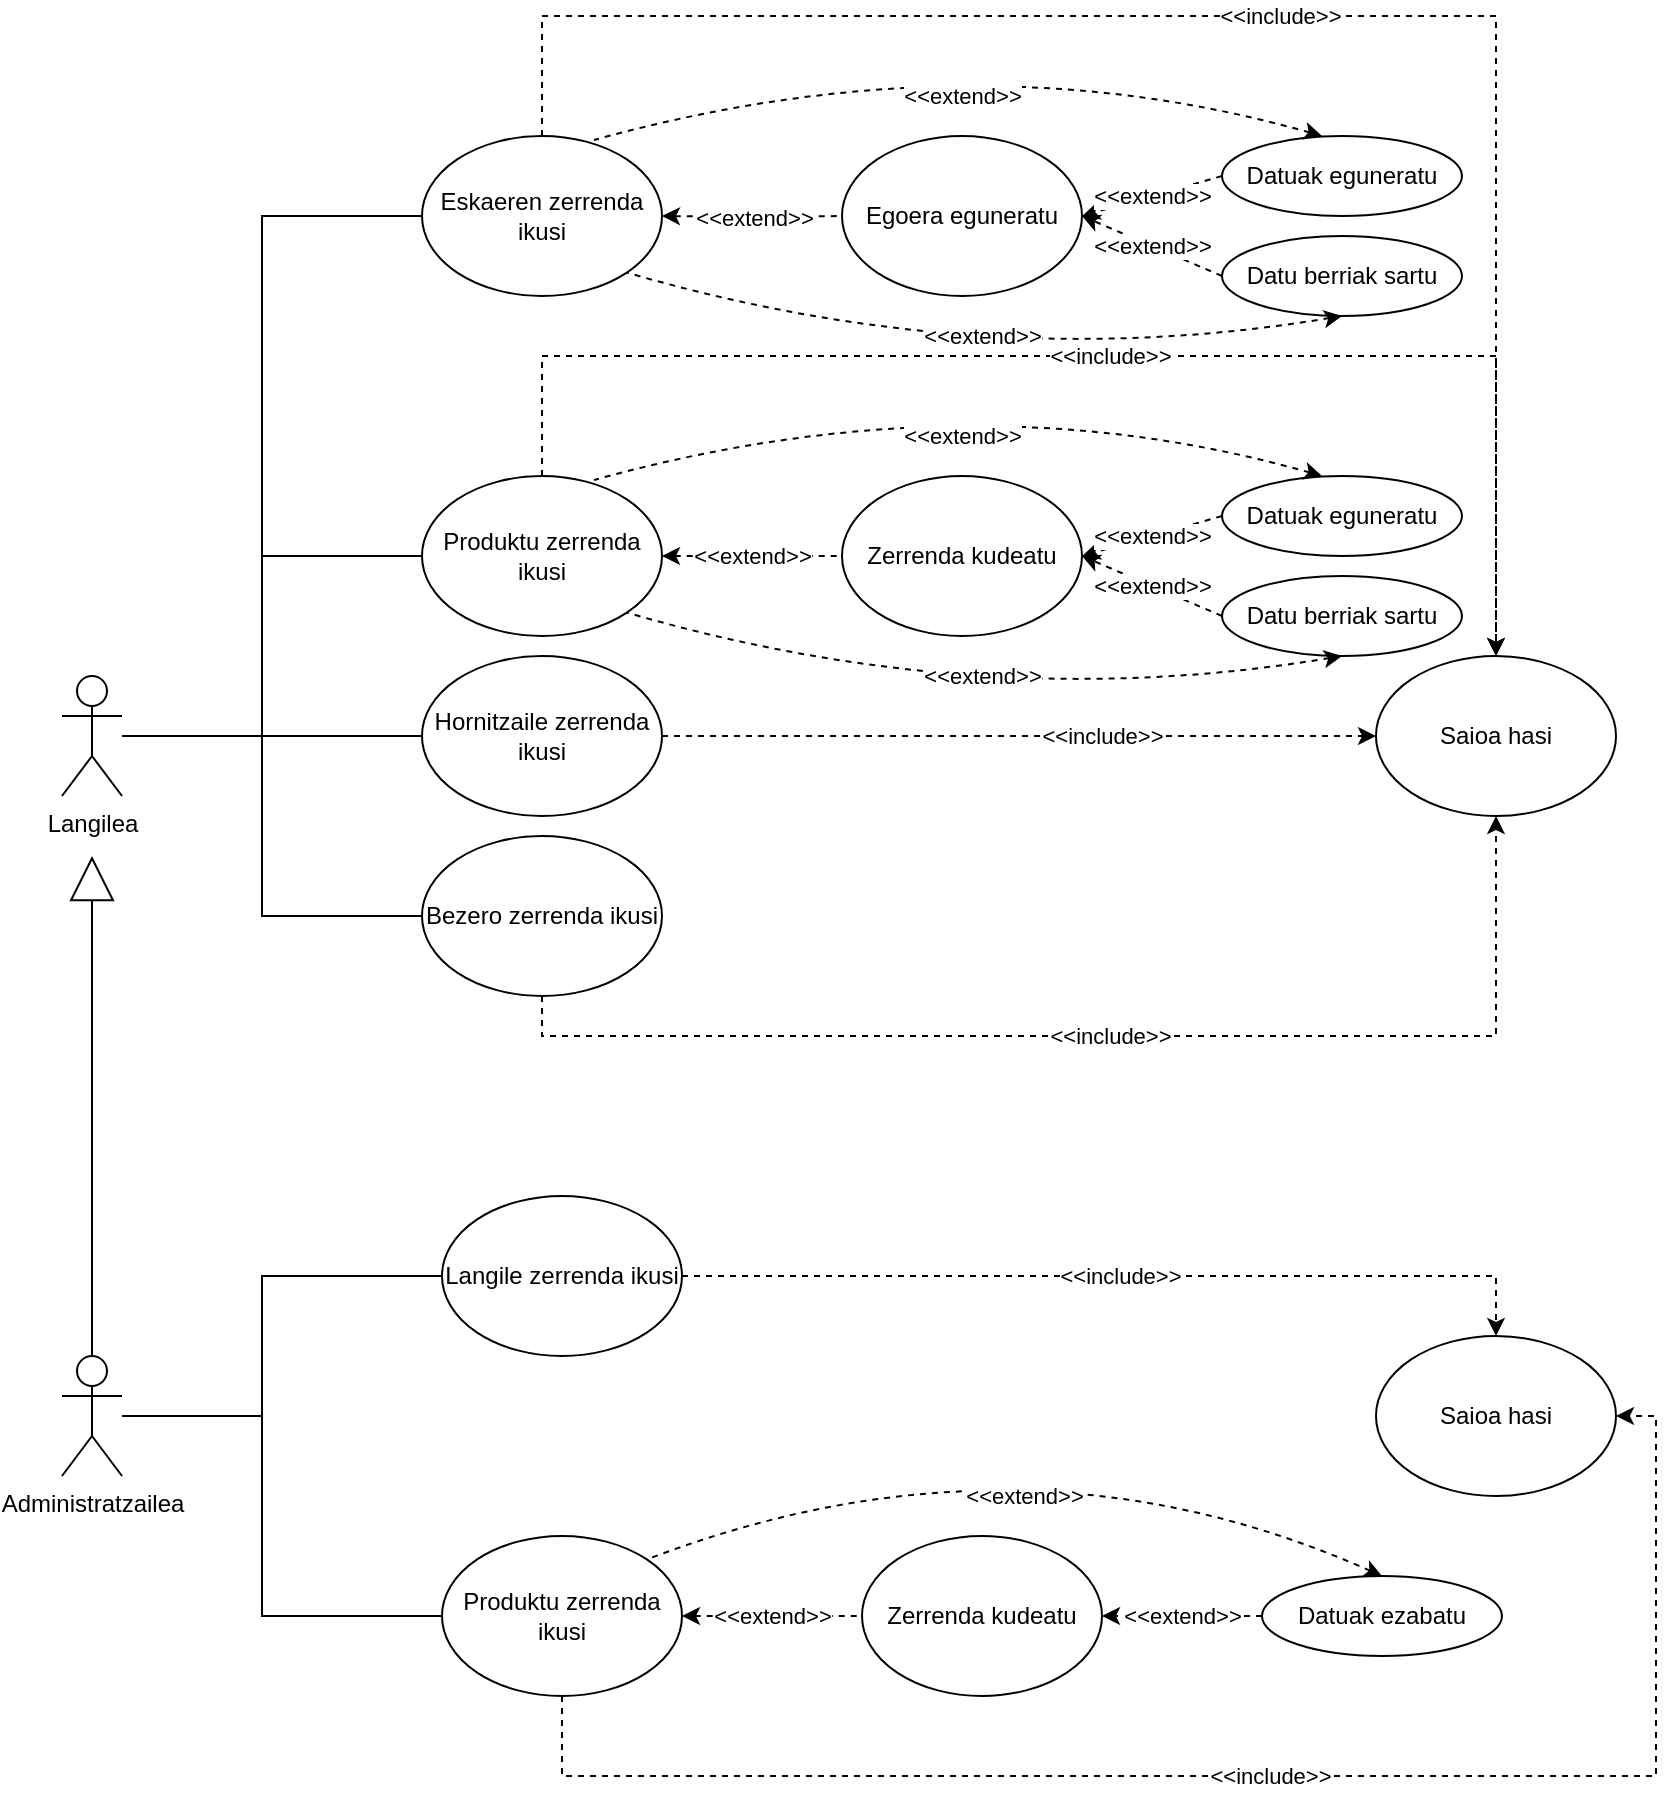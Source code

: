 <mxfile version="26.0.4">
  <diagram name="Página-1" id="CvRfXieoZSn2sOt38bMV">
    <mxGraphModel dx="840" dy="1666" grid="1" gridSize="10" guides="1" tooltips="1" connect="1" arrows="1" fold="1" page="1" pageScale="1" pageWidth="827" pageHeight="1169" math="0" shadow="0">
      <root>
        <mxCell id="0" />
        <mxCell id="1" parent="0" />
        <mxCell id="VpHCdWp_z2ftKm8Dcr8Y-1" style="edgeStyle=orthogonalEdgeStyle;rounded=0;orthogonalLoop=1;jettySize=auto;html=1;entryX=0;entryY=0.5;entryDx=0;entryDy=0;endArrow=none;endFill=0;" edge="1" parent="1" source="VpHCdWp_z2ftKm8Dcr8Y-2" target="VpHCdWp_z2ftKm8Dcr8Y-8">
          <mxGeometry relative="1" as="geometry">
            <Array as="points">
              <mxPoint x="270" y="230" />
              <mxPoint x="270" y="140" />
            </Array>
          </mxGeometry>
        </mxCell>
        <mxCell id="VpHCdWp_z2ftKm8Dcr8Y-38" style="edgeStyle=orthogonalEdgeStyle;rounded=0;orthogonalLoop=1;jettySize=auto;html=1;entryX=0;entryY=0.5;entryDx=0;entryDy=0;endArrow=none;endFill=0;" edge="1" parent="1" source="VpHCdWp_z2ftKm8Dcr8Y-2" target="VpHCdWp_z2ftKm8Dcr8Y-35">
          <mxGeometry relative="1" as="geometry">
            <Array as="points">
              <mxPoint x="270" y="230" />
              <mxPoint x="270" y="-30" />
            </Array>
          </mxGeometry>
        </mxCell>
        <mxCell id="VpHCdWp_z2ftKm8Dcr8Y-2" value="Langilea" style="shape=umlActor;verticalLabelPosition=bottom;verticalAlign=top;html=1;outlineConnect=0;" vertex="1" parent="1">
          <mxGeometry x="170" y="200" width="30" height="60" as="geometry" />
        </mxCell>
        <mxCell id="VpHCdWp_z2ftKm8Dcr8Y-3" style="edgeStyle=orthogonalEdgeStyle;rounded=0;orthogonalLoop=1;jettySize=auto;html=1;exitX=0.5;exitY=0;exitDx=0;exitDy=0;exitPerimeter=0;endArrow=block;endFill=0;startSize=20;jumpSize=20;endSize=20;" edge="1" parent="1" source="VpHCdWp_z2ftKm8Dcr8Y-5">
          <mxGeometry relative="1" as="geometry">
            <mxPoint x="185" y="290" as="targetPoint" />
          </mxGeometry>
        </mxCell>
        <mxCell id="VpHCdWp_z2ftKm8Dcr8Y-4" style="edgeStyle=orthogonalEdgeStyle;rounded=0;orthogonalLoop=1;jettySize=auto;html=1;entryX=0;entryY=0.5;entryDx=0;entryDy=0;endArrow=none;endFill=0;" edge="1" parent="1" source="VpHCdWp_z2ftKm8Dcr8Y-5" target="VpHCdWp_z2ftKm8Dcr8Y-27">
          <mxGeometry relative="1" as="geometry">
            <Array as="points">
              <mxPoint x="270" y="570" />
              <mxPoint x="270" y="670" />
            </Array>
          </mxGeometry>
        </mxCell>
        <mxCell id="VpHCdWp_z2ftKm8Dcr8Y-5" value="Administratzailea" style="shape=umlActor;verticalLabelPosition=bottom;verticalAlign=top;html=1;outlineConnect=0;" vertex="1" parent="1">
          <mxGeometry x="170" y="540" width="30" height="60" as="geometry" />
        </mxCell>
        <mxCell id="VpHCdWp_z2ftKm8Dcr8Y-6" value="&amp;lt;&amp;lt;extend&amp;gt;&amp;gt;" style="edgeStyle=orthogonalEdgeStyle;rounded=0;orthogonalLoop=1;jettySize=auto;html=1;exitX=1;exitY=0.5;exitDx=0;exitDy=0;entryX=0;entryY=0.5;entryDx=0;entryDy=0;dashed=1;startArrow=classic;startFill=1;endArrow=none;endFill=0;" edge="1" parent="1" source="VpHCdWp_z2ftKm8Dcr8Y-8" target="VpHCdWp_z2ftKm8Dcr8Y-15">
          <mxGeometry relative="1" as="geometry" />
        </mxCell>
        <mxCell id="VpHCdWp_z2ftKm8Dcr8Y-7" value="&amp;lt;&amp;lt;include&amp;gt;&amp;gt;" style="edgeStyle=orthogonalEdgeStyle;rounded=0;orthogonalLoop=1;jettySize=auto;html=1;entryX=0.5;entryY=0;entryDx=0;entryDy=0;dashed=1;exitX=0.5;exitY=0;exitDx=0;exitDy=0;" edge="1" parent="1" source="VpHCdWp_z2ftKm8Dcr8Y-8" target="VpHCdWp_z2ftKm8Dcr8Y-16">
          <mxGeometry relative="1" as="geometry">
            <Array as="points">
              <mxPoint x="410" y="40" />
              <mxPoint x="887" y="40" />
            </Array>
            <mxPoint x="410" y="40" as="sourcePoint" />
          </mxGeometry>
        </mxCell>
        <mxCell id="VpHCdWp_z2ftKm8Dcr8Y-8" value="Produktu zerrenda ikusi" style="ellipse;whiteSpace=wrap;html=1;" vertex="1" parent="1">
          <mxGeometry x="350" y="100" width="120" height="80" as="geometry" />
        </mxCell>
        <mxCell id="VpHCdWp_z2ftKm8Dcr8Y-9" style="edgeStyle=orthogonalEdgeStyle;rounded=0;orthogonalLoop=1;jettySize=auto;html=1;exitX=0;exitY=0.5;exitDx=0;exitDy=0;startArrow=none;startFill=0;endArrow=none;endFill=0;" edge="1" parent="1" source="VpHCdWp_z2ftKm8Dcr8Y-11">
          <mxGeometry relative="1" as="geometry">
            <mxPoint x="200" y="230" as="targetPoint" />
          </mxGeometry>
        </mxCell>
        <mxCell id="VpHCdWp_z2ftKm8Dcr8Y-10" value="&amp;lt;&amp;lt;include&amp;gt;&amp;gt;" style="edgeStyle=orthogonalEdgeStyle;rounded=0;orthogonalLoop=1;jettySize=auto;html=1;entryX=0;entryY=0.5;entryDx=0;entryDy=0;dashed=1;" edge="1" parent="1" source="VpHCdWp_z2ftKm8Dcr8Y-11" target="VpHCdWp_z2ftKm8Dcr8Y-16">
          <mxGeometry x="0.233" relative="1" as="geometry">
            <mxPoint as="offset" />
          </mxGeometry>
        </mxCell>
        <mxCell id="VpHCdWp_z2ftKm8Dcr8Y-11" value="Hornitzaile zerrenda ikusi" style="ellipse;whiteSpace=wrap;html=1;" vertex="1" parent="1">
          <mxGeometry x="350" y="190" width="120" height="80" as="geometry" />
        </mxCell>
        <mxCell id="VpHCdWp_z2ftKm8Dcr8Y-12" style="edgeStyle=orthogonalEdgeStyle;rounded=0;orthogonalLoop=1;jettySize=auto;html=1;exitX=0;exitY=0.5;exitDx=0;exitDy=0;endArrow=none;endFill=0;" edge="1" parent="1" source="VpHCdWp_z2ftKm8Dcr8Y-14">
          <mxGeometry relative="1" as="geometry">
            <mxPoint x="200" y="230" as="targetPoint" />
            <Array as="points">
              <mxPoint x="270" y="320" />
              <mxPoint x="270" y="230" />
            </Array>
          </mxGeometry>
        </mxCell>
        <mxCell id="VpHCdWp_z2ftKm8Dcr8Y-13" value="&amp;lt;&amp;lt;include&amp;gt;&amp;gt;" style="edgeStyle=orthogonalEdgeStyle;rounded=0;orthogonalLoop=1;jettySize=auto;html=1;exitX=0.5;exitY=1;exitDx=0;exitDy=0;entryX=0.5;entryY=1;entryDx=0;entryDy=0;dashed=1;" edge="1" parent="1" source="VpHCdWp_z2ftKm8Dcr8Y-14" target="VpHCdWp_z2ftKm8Dcr8Y-16">
          <mxGeometry relative="1" as="geometry" />
        </mxCell>
        <mxCell id="VpHCdWp_z2ftKm8Dcr8Y-14" value="Bezero zerrenda&amp;nbsp;ikusi" style="ellipse;whiteSpace=wrap;html=1;" vertex="1" parent="1">
          <mxGeometry x="350" y="280" width="120" height="80" as="geometry" />
        </mxCell>
        <mxCell id="VpHCdWp_z2ftKm8Dcr8Y-15" value="Zerrenda kudeatu" style="ellipse;whiteSpace=wrap;html=1;" vertex="1" parent="1">
          <mxGeometry x="560" y="100" width="120" height="80" as="geometry" />
        </mxCell>
        <mxCell id="VpHCdWp_z2ftKm8Dcr8Y-16" value="Saioa hasi" style="ellipse;whiteSpace=wrap;html=1;" vertex="1" parent="1">
          <mxGeometry x="827" y="190" width="120" height="80" as="geometry" />
        </mxCell>
        <mxCell id="VpHCdWp_z2ftKm8Dcr8Y-17" value="&amp;lt;&amp;lt;include&amp;gt;&amp;gt;" style="edgeStyle=orthogonalEdgeStyle;rounded=0;orthogonalLoop=1;jettySize=auto;html=1;exitX=1;exitY=0.5;exitDx=0;exitDy=0;entryX=0.5;entryY=0;entryDx=0;entryDy=0;dashed=1;" edge="1" parent="1" source="VpHCdWp_z2ftKm8Dcr8Y-18" target="VpHCdWp_z2ftKm8Dcr8Y-20">
          <mxGeometry relative="1" as="geometry">
            <Array as="points">
              <mxPoint x="887" y="500" />
            </Array>
          </mxGeometry>
        </mxCell>
        <mxCell id="VpHCdWp_z2ftKm8Dcr8Y-18" value="Langile zerrenda&amp;nbsp;ikusi" style="ellipse;whiteSpace=wrap;html=1;" vertex="1" parent="1">
          <mxGeometry x="360" y="460" width="120" height="80" as="geometry" />
        </mxCell>
        <mxCell id="VpHCdWp_z2ftKm8Dcr8Y-19" style="edgeStyle=orthogonalEdgeStyle;rounded=0;orthogonalLoop=1;jettySize=auto;html=1;exitX=0;exitY=0.5;exitDx=0;exitDy=0;endArrow=none;endFill=0;" edge="1" parent="1" source="VpHCdWp_z2ftKm8Dcr8Y-18">
          <mxGeometry relative="1" as="geometry">
            <mxPoint x="200" y="570" as="targetPoint" />
            <Array as="points">
              <mxPoint x="270" y="500" />
              <mxPoint x="270" y="570" />
            </Array>
          </mxGeometry>
        </mxCell>
        <mxCell id="VpHCdWp_z2ftKm8Dcr8Y-20" value="Saioa hasi" style="ellipse;whiteSpace=wrap;html=1;" vertex="1" parent="1">
          <mxGeometry x="827" y="530" width="120" height="80" as="geometry" />
        </mxCell>
        <mxCell id="VpHCdWp_z2ftKm8Dcr8Y-21" value="Datuak eguneratu" style="ellipse;whiteSpace=wrap;html=1;" vertex="1" parent="1">
          <mxGeometry x="750" y="100" width="120" height="40" as="geometry" />
        </mxCell>
        <mxCell id="VpHCdWp_z2ftKm8Dcr8Y-22" value="Datu berriak sartu" style="ellipse;whiteSpace=wrap;html=1;" vertex="1" parent="1">
          <mxGeometry x="750" y="150" width="120" height="40" as="geometry" />
        </mxCell>
        <mxCell id="VpHCdWp_z2ftKm8Dcr8Y-23" value="&amp;lt;&amp;lt;extend&amp;gt;&amp;gt;" style="endArrow=classic;html=1;rounded=0;entryX=1;entryY=0.5;entryDx=0;entryDy=0;exitX=0;exitY=0.5;exitDx=0;exitDy=0;dashed=1;" edge="1" parent="1" source="VpHCdWp_z2ftKm8Dcr8Y-21" target="VpHCdWp_z2ftKm8Dcr8Y-15">
          <mxGeometry width="50" height="50" relative="1" as="geometry">
            <mxPoint x="630" y="320" as="sourcePoint" />
            <mxPoint x="680" y="270" as="targetPoint" />
          </mxGeometry>
        </mxCell>
        <mxCell id="VpHCdWp_z2ftKm8Dcr8Y-24" value="&amp;lt;&amp;lt;extend&amp;gt;&amp;gt;" style="endArrow=classic;html=1;rounded=0;entryX=1;entryY=0.5;entryDx=0;entryDy=0;exitX=0;exitY=0.5;exitDx=0;exitDy=0;dashed=1;" edge="1" parent="1" source="VpHCdWp_z2ftKm8Dcr8Y-22" target="VpHCdWp_z2ftKm8Dcr8Y-15">
          <mxGeometry width="50" height="50" relative="1" as="geometry">
            <mxPoint x="760" y="130" as="sourcePoint" />
            <mxPoint x="690" y="150" as="targetPoint" />
          </mxGeometry>
        </mxCell>
        <mxCell id="VpHCdWp_z2ftKm8Dcr8Y-25" value="&amp;lt;&amp;lt;extend&amp;gt;&amp;gt;" style="edgeStyle=orthogonalEdgeStyle;rounded=0;orthogonalLoop=1;jettySize=auto;html=1;exitX=1;exitY=0.5;exitDx=0;exitDy=0;entryX=0;entryY=0.5;entryDx=0;entryDy=0;dashed=1;startArrow=classic;startFill=1;endArrow=none;endFill=0;" edge="1" parent="1" source="VpHCdWp_z2ftKm8Dcr8Y-27" target="VpHCdWp_z2ftKm8Dcr8Y-28">
          <mxGeometry relative="1" as="geometry" />
        </mxCell>
        <mxCell id="VpHCdWp_z2ftKm8Dcr8Y-26" value="&amp;lt;&amp;lt;include&amp;gt;&amp;gt;" style="edgeStyle=orthogonalEdgeStyle;rounded=0;orthogonalLoop=1;jettySize=auto;html=1;entryX=1;entryY=0.5;entryDx=0;entryDy=0;dashed=1;" edge="1" parent="1" source="VpHCdWp_z2ftKm8Dcr8Y-27" target="VpHCdWp_z2ftKm8Dcr8Y-20">
          <mxGeometry relative="1" as="geometry">
            <Array as="points">
              <mxPoint x="420" y="750" />
              <mxPoint x="967" y="750" />
              <mxPoint x="967" y="570" />
            </Array>
          </mxGeometry>
        </mxCell>
        <mxCell id="VpHCdWp_z2ftKm8Dcr8Y-27" value="Produktu zerrenda ikusi" style="ellipse;whiteSpace=wrap;html=1;" vertex="1" parent="1">
          <mxGeometry x="360" y="630" width="120" height="80" as="geometry" />
        </mxCell>
        <mxCell id="VpHCdWp_z2ftKm8Dcr8Y-28" value="Zerrenda kudeatu" style="ellipse;whiteSpace=wrap;html=1;" vertex="1" parent="1">
          <mxGeometry x="570" y="630" width="120" height="80" as="geometry" />
        </mxCell>
        <mxCell id="VpHCdWp_z2ftKm8Dcr8Y-29" value="Datuak ezabatu" style="ellipse;whiteSpace=wrap;html=1;" vertex="1" parent="1">
          <mxGeometry x="770" y="650" width="120" height="40" as="geometry" />
        </mxCell>
        <mxCell id="VpHCdWp_z2ftKm8Dcr8Y-30" value="&amp;lt;&amp;lt;extend&amp;gt;&amp;gt;" style="endArrow=classic;html=1;rounded=0;entryX=1;entryY=0.5;entryDx=0;entryDy=0;exitX=0;exitY=0.5;exitDx=0;exitDy=0;dashed=1;" edge="1" parent="1" source="VpHCdWp_z2ftKm8Dcr8Y-29" target="VpHCdWp_z2ftKm8Dcr8Y-28">
          <mxGeometry width="50" height="50" relative="1" as="geometry">
            <mxPoint x="640" y="850" as="sourcePoint" />
            <mxPoint x="690" y="800" as="targetPoint" />
          </mxGeometry>
        </mxCell>
        <mxCell id="VpHCdWp_z2ftKm8Dcr8Y-31" value="&amp;lt;&amp;lt;extend&amp;gt;&amp;gt;" style="endArrow=none;html=1;rounded=0;dashed=1;curved=1;entryX=1;entryY=0;entryDx=0;entryDy=0;exitX=0.5;exitY=0;exitDx=0;exitDy=0;endFill=0;startArrow=classic;startFill=1;" edge="1" parent="1" source="VpHCdWp_z2ftKm8Dcr8Y-29" target="VpHCdWp_z2ftKm8Dcr8Y-27">
          <mxGeometry x="-0.091" y="37" width="50" height="50" relative="1" as="geometry">
            <mxPoint x="750" y="600" as="sourcePoint" />
            <mxPoint x="600" y="600" as="targetPoint" />
            <Array as="points">
              <mxPoint x="650" y="570" />
            </Array>
            <mxPoint x="1" as="offset" />
          </mxGeometry>
        </mxCell>
        <mxCell id="VpHCdWp_z2ftKm8Dcr8Y-32" value="&amp;lt;&amp;lt;extend&amp;gt;&amp;gt;" style="endArrow=none;html=1;rounded=0;dashed=1;curved=1;entryX=1;entryY=0;entryDx=0;entryDy=0;endFill=0;startArrow=classic;startFill=1;" edge="1" parent="1">
          <mxGeometry x="0.031" y="28" width="50" height="50" relative="1" as="geometry">
            <mxPoint x="800" y="100" as="sourcePoint" />
            <mxPoint x="436" y="102" as="targetPoint" />
            <Array as="points">
              <mxPoint x="624" y="50" />
            </Array>
            <mxPoint as="offset" />
          </mxGeometry>
        </mxCell>
        <mxCell id="VpHCdWp_z2ftKm8Dcr8Y-33" value="&amp;lt;&amp;lt;extend&amp;gt;&amp;gt;" style="endArrow=none;html=1;rounded=0;dashed=1;curved=1;entryX=1;entryY=1;entryDx=0;entryDy=0;endFill=0;startArrow=classic;startFill=1;exitX=0.5;exitY=1;exitDx=0;exitDy=0;" edge="1" parent="1" source="VpHCdWp_z2ftKm8Dcr8Y-22" target="VpHCdWp_z2ftKm8Dcr8Y-8">
          <mxGeometry x="0.024" y="-19" width="50" height="50" relative="1" as="geometry">
            <mxPoint x="812" y="178" as="sourcePoint" />
            <mxPoint x="448" y="180" as="targetPoint" />
            <Array as="points">
              <mxPoint x="630" y="220" />
            </Array>
            <mxPoint as="offset" />
          </mxGeometry>
        </mxCell>
        <mxCell id="VpHCdWp_z2ftKm8Dcr8Y-35" value="Eskaeren zerrenda ikusi" style="ellipse;whiteSpace=wrap;html=1;" vertex="1" parent="1">
          <mxGeometry x="350" y="-70" width="120" height="80" as="geometry" />
        </mxCell>
        <mxCell id="VpHCdWp_z2ftKm8Dcr8Y-39" value="&amp;lt;&amp;lt;extend&amp;gt;&amp;gt;" style="edgeStyle=orthogonalEdgeStyle;rounded=0;orthogonalLoop=1;jettySize=auto;html=1;exitX=1;exitY=0.5;exitDx=0;exitDy=0;entryX=0;entryY=0.5;entryDx=0;entryDy=0;dashed=1;startArrow=classic;startFill=1;endArrow=none;endFill=0;" edge="1" parent="1" target="VpHCdWp_z2ftKm8Dcr8Y-42">
          <mxGeometry relative="1" as="geometry">
            <mxPoint x="470" y="-30" as="sourcePoint" />
          </mxGeometry>
        </mxCell>
        <mxCell id="VpHCdWp_z2ftKm8Dcr8Y-40" value="&amp;lt;&amp;lt;include&amp;gt;&amp;gt;" style="edgeStyle=orthogonalEdgeStyle;rounded=0;orthogonalLoop=1;jettySize=auto;html=1;entryX=0.5;entryY=0;entryDx=0;entryDy=0;dashed=1;exitX=0.5;exitY=0;exitDx=0;exitDy=0;" edge="1" parent="1" target="VpHCdWp_z2ftKm8Dcr8Y-16">
          <mxGeometry relative="1" as="geometry">
            <Array as="points">
              <mxPoint x="410" y="-130" />
              <mxPoint x="887" y="-130" />
            </Array>
            <mxPoint x="410" y="-70" as="sourcePoint" />
            <mxPoint x="887" y="20" as="targetPoint" />
          </mxGeometry>
        </mxCell>
        <mxCell id="VpHCdWp_z2ftKm8Dcr8Y-42" value="Egoera eguneratu" style="ellipse;whiteSpace=wrap;html=1;" vertex="1" parent="1">
          <mxGeometry x="560" y="-70" width="120" height="80" as="geometry" />
        </mxCell>
        <mxCell id="VpHCdWp_z2ftKm8Dcr8Y-43" value="Datuak eguneratu" style="ellipse;whiteSpace=wrap;html=1;" vertex="1" parent="1">
          <mxGeometry x="750" y="-70" width="120" height="40" as="geometry" />
        </mxCell>
        <mxCell id="VpHCdWp_z2ftKm8Dcr8Y-44" value="Datu berriak sartu" style="ellipse;whiteSpace=wrap;html=1;" vertex="1" parent="1">
          <mxGeometry x="750" y="-20" width="120" height="40" as="geometry" />
        </mxCell>
        <mxCell id="VpHCdWp_z2ftKm8Dcr8Y-45" value="&amp;lt;&amp;lt;extend&amp;gt;&amp;gt;" style="endArrow=classic;html=1;rounded=0;entryX=1;entryY=0.5;entryDx=0;entryDy=0;exitX=0;exitY=0.5;exitDx=0;exitDy=0;dashed=1;" edge="1" parent="1" source="VpHCdWp_z2ftKm8Dcr8Y-43" target="VpHCdWp_z2ftKm8Dcr8Y-42">
          <mxGeometry width="50" height="50" relative="1" as="geometry">
            <mxPoint x="630" y="150" as="sourcePoint" />
            <mxPoint x="680" y="100" as="targetPoint" />
          </mxGeometry>
        </mxCell>
        <mxCell id="VpHCdWp_z2ftKm8Dcr8Y-46" value="&amp;lt;&amp;lt;extend&amp;gt;&amp;gt;" style="endArrow=classic;html=1;rounded=0;entryX=1;entryY=0.5;entryDx=0;entryDy=0;exitX=0;exitY=0.5;exitDx=0;exitDy=0;dashed=1;" edge="1" parent="1" source="VpHCdWp_z2ftKm8Dcr8Y-44" target="VpHCdWp_z2ftKm8Dcr8Y-42">
          <mxGeometry width="50" height="50" relative="1" as="geometry">
            <mxPoint x="760" y="-40" as="sourcePoint" />
            <mxPoint x="690" y="-20" as="targetPoint" />
          </mxGeometry>
        </mxCell>
        <mxCell id="VpHCdWp_z2ftKm8Dcr8Y-47" value="&amp;lt;&amp;lt;extend&amp;gt;&amp;gt;" style="endArrow=none;html=1;rounded=0;dashed=1;curved=1;entryX=1;entryY=0;entryDx=0;entryDy=0;endFill=0;startArrow=classic;startFill=1;" edge="1" parent="1">
          <mxGeometry x="0.031" y="28" width="50" height="50" relative="1" as="geometry">
            <mxPoint x="800" y="-70" as="sourcePoint" />
            <mxPoint x="436" y="-68" as="targetPoint" />
            <Array as="points">
              <mxPoint x="624" y="-120" />
            </Array>
            <mxPoint as="offset" />
          </mxGeometry>
        </mxCell>
        <mxCell id="VpHCdWp_z2ftKm8Dcr8Y-48" value="&amp;lt;&amp;lt;extend&amp;gt;&amp;gt;" style="endArrow=none;html=1;rounded=0;dashed=1;curved=1;entryX=1;entryY=1;entryDx=0;entryDy=0;endFill=0;startArrow=classic;startFill=1;exitX=0.5;exitY=1;exitDx=0;exitDy=0;" edge="1" parent="1" source="VpHCdWp_z2ftKm8Dcr8Y-44">
          <mxGeometry x="0.024" y="-19" width="50" height="50" relative="1" as="geometry">
            <mxPoint x="812" y="8" as="sourcePoint" />
            <mxPoint x="452.426" y="-1.716" as="targetPoint" />
            <Array as="points">
              <mxPoint x="630" y="50" />
            </Array>
            <mxPoint as="offset" />
          </mxGeometry>
        </mxCell>
      </root>
    </mxGraphModel>
  </diagram>
</mxfile>
